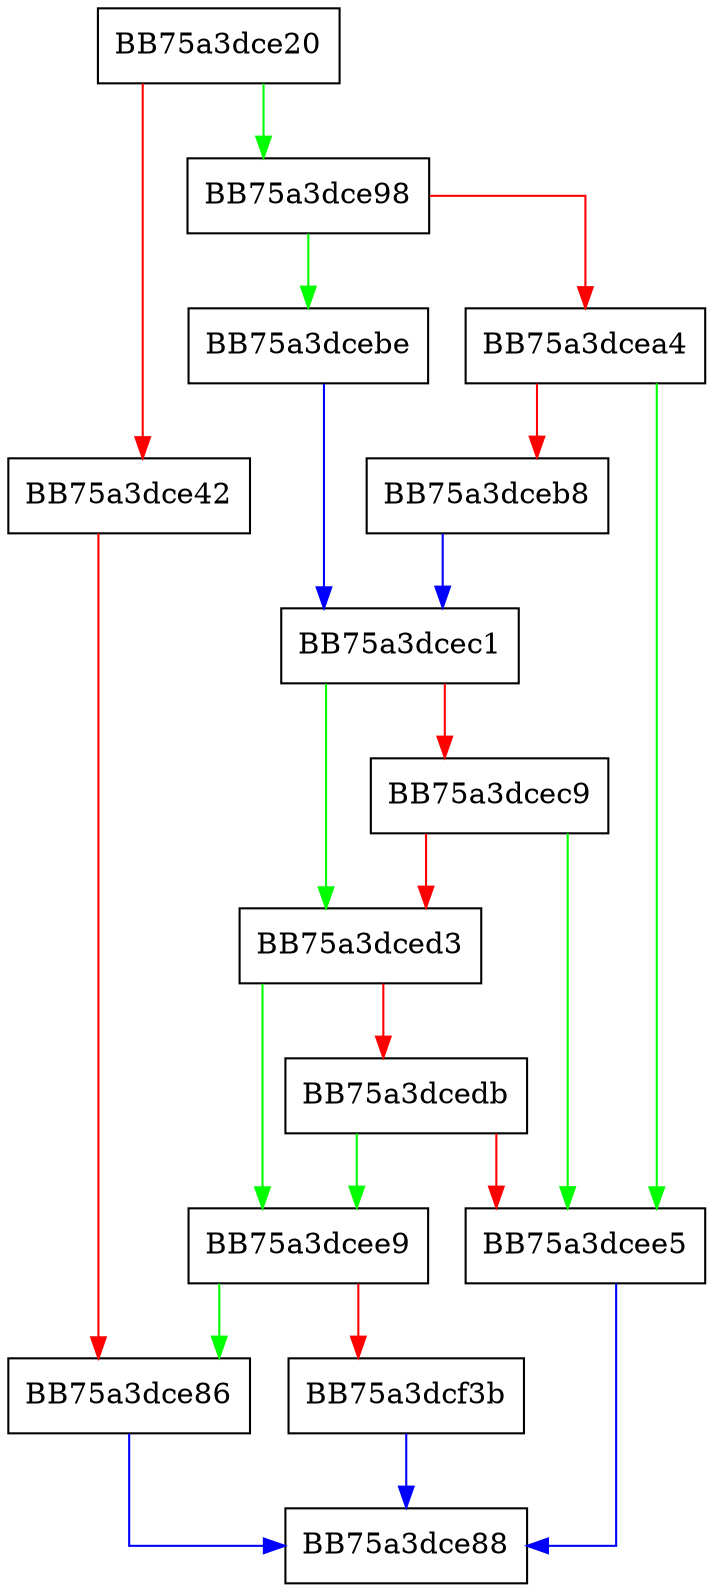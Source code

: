 digraph match_match {
  node [shape="box"];
  graph [splines=ortho];
  BB75a3dce20 -> BB75a3dce98 [color="green"];
  BB75a3dce20 -> BB75a3dce42 [color="red"];
  BB75a3dce42 -> BB75a3dce86 [color="red"];
  BB75a3dce86 -> BB75a3dce88 [color="blue"];
  BB75a3dce98 -> BB75a3dcebe [color="green"];
  BB75a3dce98 -> BB75a3dcea4 [color="red"];
  BB75a3dcea4 -> BB75a3dcee5 [color="green"];
  BB75a3dcea4 -> BB75a3dceb8 [color="red"];
  BB75a3dceb8 -> BB75a3dcec1 [color="blue"];
  BB75a3dcebe -> BB75a3dcec1 [color="blue"];
  BB75a3dcec1 -> BB75a3dced3 [color="green"];
  BB75a3dcec1 -> BB75a3dcec9 [color="red"];
  BB75a3dcec9 -> BB75a3dcee5 [color="green"];
  BB75a3dcec9 -> BB75a3dced3 [color="red"];
  BB75a3dced3 -> BB75a3dcee9 [color="green"];
  BB75a3dced3 -> BB75a3dcedb [color="red"];
  BB75a3dcedb -> BB75a3dcee9 [color="green"];
  BB75a3dcedb -> BB75a3dcee5 [color="red"];
  BB75a3dcee5 -> BB75a3dce88 [color="blue"];
  BB75a3dcee9 -> BB75a3dce86 [color="green"];
  BB75a3dcee9 -> BB75a3dcf3b [color="red"];
  BB75a3dcf3b -> BB75a3dce88 [color="blue"];
}